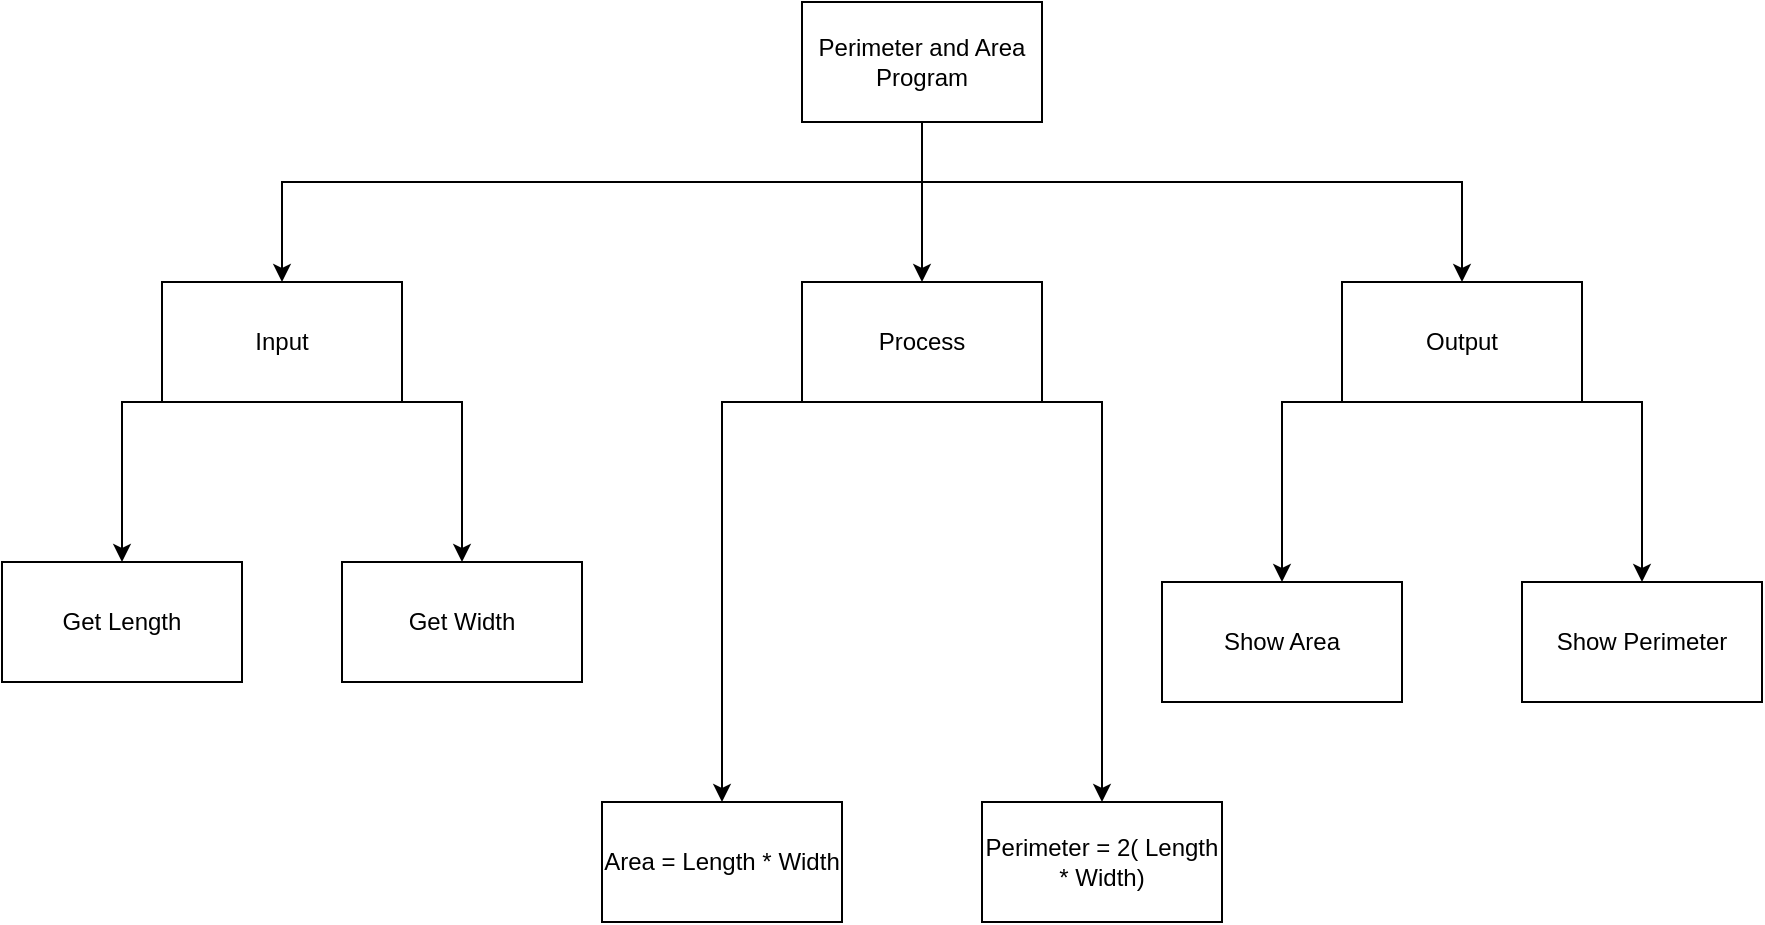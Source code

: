 <mxfile>
    <diagram id="ab6PQC8cTEubqixV5l3a" name="TopDownHVersion">
        <mxGraphModel dx="1641" dy="580" grid="1" gridSize="10" guides="1" tooltips="1" connect="1" arrows="1" fold="1" page="1" pageScale="1" pageWidth="827" pageHeight="1169" math="0" shadow="0">
            <root>
                <mxCell id="0"/>
                <mxCell id="1" parent="0"/>
                <mxCell id="26" style="edgeStyle=none;html=1;entryX=0.5;entryY=0;entryDx=0;entryDy=0;jumpStyle=line;" parent="1" target="35" edge="1">
                    <mxGeometry relative="1" as="geometry">
                        <mxPoint x="330" y="90" as="sourcePoint"/>
                    </mxGeometry>
                </mxCell>
                <mxCell id="27" style="edgeStyle=orthogonalEdgeStyle;rounded=0;jumpStyle=line;html=1;entryX=0.5;entryY=0;entryDx=0;entryDy=0;" parent="1" source="29" target="32" edge="1">
                    <mxGeometry relative="1" as="geometry">
                        <Array as="points">
                            <mxPoint x="330" y="120"/>
                            <mxPoint x="10" y="120"/>
                        </Array>
                    </mxGeometry>
                </mxCell>
                <mxCell id="28" style="edgeStyle=orthogonalEdgeStyle;shape=connector;rounded=0;jumpStyle=line;html=1;labelBackgroundColor=default;fontFamily=Helvetica;fontSize=11;fontColor=default;endArrow=classic;strokeColor=default;" parent="1" source="29" target="38" edge="1">
                    <mxGeometry relative="1" as="geometry">
                        <Array as="points">
                            <mxPoint x="330" y="120"/>
                            <mxPoint x="600" y="120"/>
                        </Array>
                    </mxGeometry>
                </mxCell>
                <mxCell id="29" value="Perimeter and Area Program" style="rounded=0;whiteSpace=wrap;html=1;" parent="1" vertex="1">
                    <mxGeometry x="270" y="30" width="120" height="60" as="geometry"/>
                </mxCell>
                <mxCell id="30" style="edgeStyle=none;html=1;exitX=0.5;exitY=1;exitDx=0;exitDy=0;entryX=0.5;entryY=0;entryDx=0;entryDy=0;rounded=0;" parent="1" source="32" target="39" edge="1">
                    <mxGeometry relative="1" as="geometry">
                        <Array as="points">
                            <mxPoint x="-70" y="230"/>
                        </Array>
                    </mxGeometry>
                </mxCell>
                <mxCell id="31" style="edgeStyle=none;html=1;exitX=1;exitY=1;exitDx=0;exitDy=0;entryX=0.5;entryY=0;entryDx=0;entryDy=0;rounded=0;" parent="1" source="32" target="42" edge="1">
                    <mxGeometry relative="1" as="geometry">
                        <Array as="points">
                            <mxPoint x="100" y="230"/>
                        </Array>
                    </mxGeometry>
                </mxCell>
                <mxCell id="32" value="Input" style="rounded=0;whiteSpace=wrap;html=1;" parent="1" vertex="1">
                    <mxGeometry x="-50" y="170" width="120" height="60" as="geometry"/>
                </mxCell>
                <mxCell id="33" style="edgeStyle=none;html=1;exitX=0.5;exitY=1;exitDx=0;exitDy=0;entryX=0.5;entryY=0;entryDx=0;entryDy=0;rounded=0;" parent="1" source="35" target="41" edge="1">
                    <mxGeometry relative="1" as="geometry">
                        <Array as="points">
                            <mxPoint x="230" y="230"/>
                        </Array>
                    </mxGeometry>
                </mxCell>
                <mxCell id="34" style="edgeStyle=none;html=1;exitX=1;exitY=1;exitDx=0;exitDy=0;entryX=0.5;entryY=0;entryDx=0;entryDy=0;rounded=0;" parent="1" source="35" target="43" edge="1">
                    <mxGeometry relative="1" as="geometry">
                        <Array as="points">
                            <mxPoint x="420" y="230"/>
                        </Array>
                    </mxGeometry>
                </mxCell>
                <mxCell id="35" value="Process" style="rounded=0;whiteSpace=wrap;html=1;" parent="1" vertex="1">
                    <mxGeometry x="270" y="170" width="120" height="60" as="geometry"/>
                </mxCell>
                <mxCell id="36" style="edgeStyle=none;html=1;exitX=0.5;exitY=1;exitDx=0;exitDy=0;entryX=0.5;entryY=0;entryDx=0;entryDy=0;rounded=0;" parent="1" source="38" target="40" edge="1">
                    <mxGeometry relative="1" as="geometry">
                        <Array as="points">
                            <mxPoint x="510" y="230"/>
                        </Array>
                    </mxGeometry>
                </mxCell>
                <mxCell id="37" style="edgeStyle=none;html=1;exitX=1;exitY=1;exitDx=0;exitDy=0;entryX=0.5;entryY=0;entryDx=0;entryDy=0;rounded=0;" parent="1" source="38" target="44" edge="1">
                    <mxGeometry relative="1" as="geometry">
                        <Array as="points">
                            <mxPoint x="690" y="230"/>
                        </Array>
                    </mxGeometry>
                </mxCell>
                <mxCell id="38" value="Output" style="rounded=0;whiteSpace=wrap;html=1;" parent="1" vertex="1">
                    <mxGeometry x="540" y="170" width="120" height="60" as="geometry"/>
                </mxCell>
                <mxCell id="39" value="Get Length" style="rounded=0;whiteSpace=wrap;html=1;" parent="1" vertex="1">
                    <mxGeometry x="-130" y="310" width="120" height="60" as="geometry"/>
                </mxCell>
                <mxCell id="40" value="Show Area" style="rounded=0;whiteSpace=wrap;html=1;" parent="1" vertex="1">
                    <mxGeometry x="450" y="320" width="120" height="60" as="geometry"/>
                </mxCell>
                <mxCell id="41" value="Area = Length * Width" style="rounded=0;whiteSpace=wrap;html=1;" parent="1" vertex="1">
                    <mxGeometry x="170" y="430" width="120" height="60" as="geometry"/>
                </mxCell>
                <mxCell id="42" value="Get Width" style="rounded=0;whiteSpace=wrap;html=1;" parent="1" vertex="1">
                    <mxGeometry x="40" y="310" width="120" height="60" as="geometry"/>
                </mxCell>
                <mxCell id="43" value="Perimeter = 2( Length * Width)" style="rounded=0;whiteSpace=wrap;html=1;" parent="1" vertex="1">
                    <mxGeometry x="360" y="430" width="120" height="60" as="geometry"/>
                </mxCell>
                <mxCell id="44" value="Show Perimeter" style="rounded=0;whiteSpace=wrap;html=1;" parent="1" vertex="1">
                    <mxGeometry x="630" y="320" width="120" height="60" as="geometry"/>
                </mxCell>
            </root>
        </mxGraphModel>
    </diagram>
</mxfile>